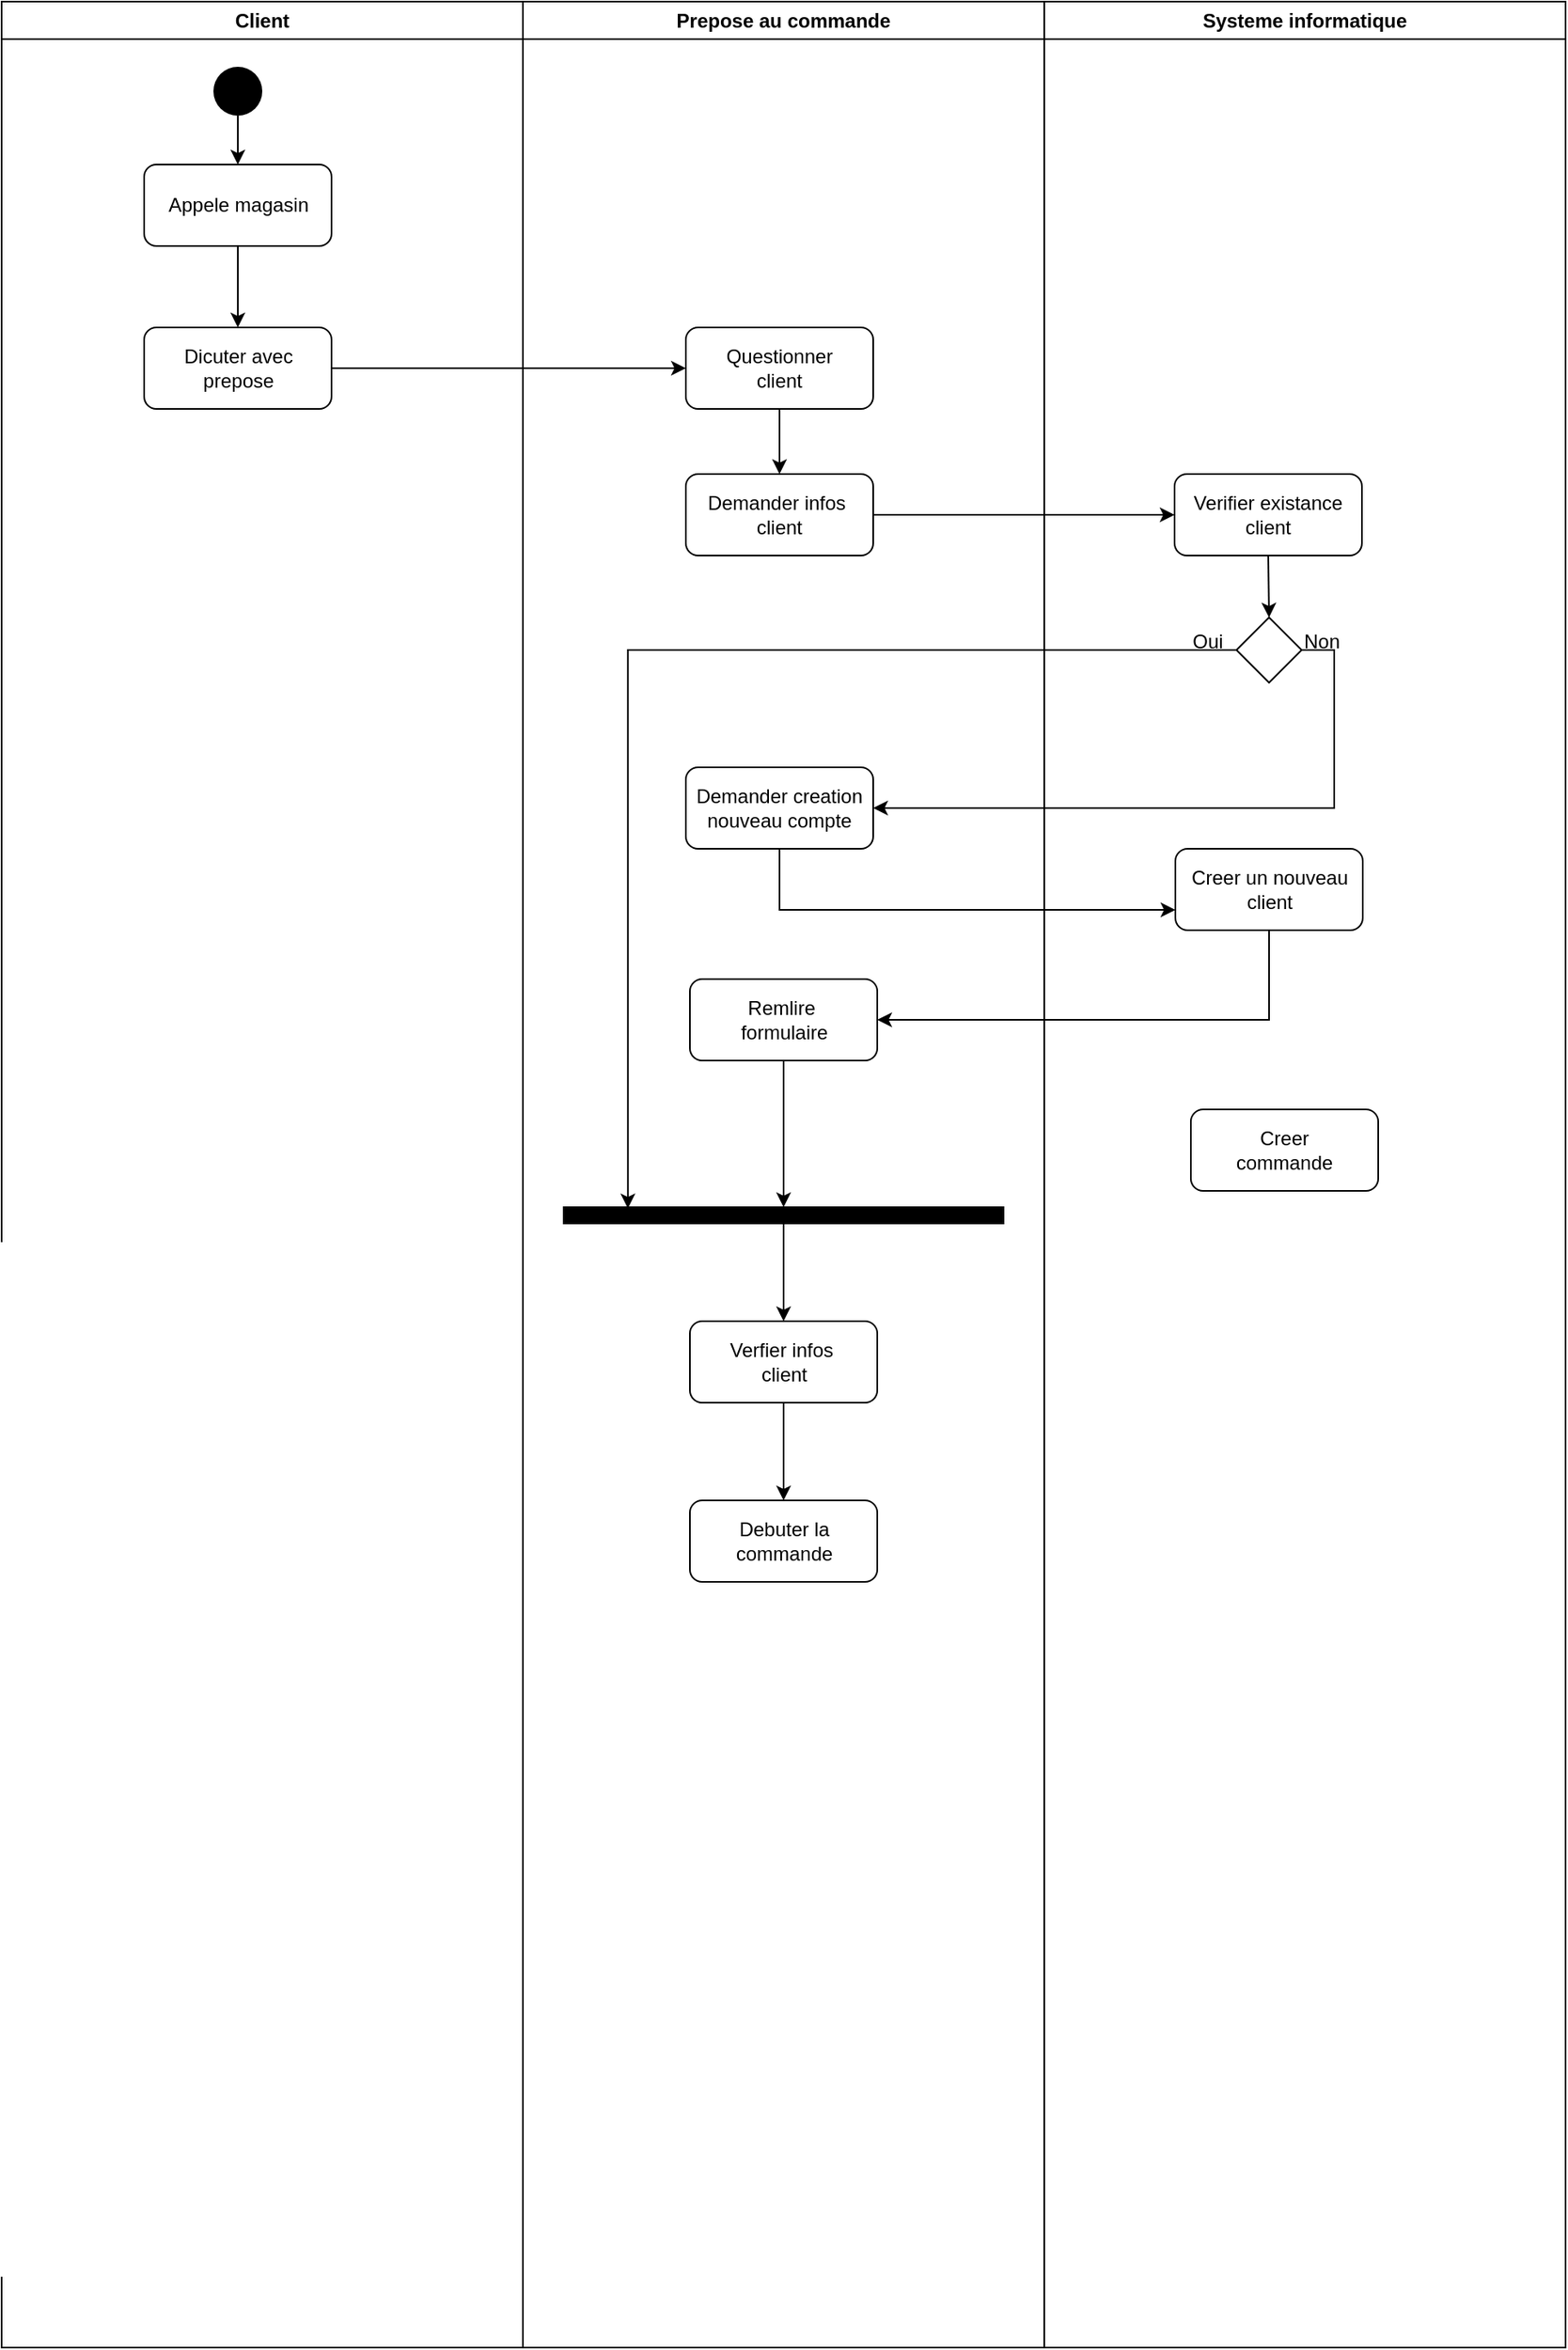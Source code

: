 <mxfile version="26.0.11">
  <diagram name="Page-1" id="e7e014a7-5840-1c2e-5031-d8a46d1fe8dd">
    <mxGraphModel dx="1793" dy="923" grid="1" gridSize="10" guides="1" tooltips="1" connect="1" arrows="1" fold="1" page="1" pageScale="1" pageWidth="1169" pageHeight="826" background="none" math="0" shadow="0">
      <root>
        <mxCell id="0" />
        <mxCell id="1" parent="0" />
        <mxCell id="SlZARnrDJrURZMIs5syG-41" value="Client" style="swimlane;whiteSpace=wrap;html=1;" vertex="1" parent="1">
          <mxGeometry x="80" y="40" width="320" height="1440" as="geometry" />
        </mxCell>
        <mxCell id="SlZARnrDJrURZMIs5syG-48" style="edgeStyle=orthogonalEdgeStyle;rounded=0;orthogonalLoop=1;jettySize=auto;html=1;exitX=0.5;exitY=1;exitDx=0;exitDy=0;entryX=0.5;entryY=0;entryDx=0;entryDy=0;" edge="1" parent="SlZARnrDJrURZMIs5syG-41" source="SlZARnrDJrURZMIs5syG-44" target="SlZARnrDJrURZMIs5syG-47">
          <mxGeometry relative="1" as="geometry" />
        </mxCell>
        <mxCell id="SlZARnrDJrURZMIs5syG-44" value="Appele magasin" style="rounded=1;whiteSpace=wrap;html=1;" vertex="1" parent="SlZARnrDJrURZMIs5syG-41">
          <mxGeometry x="87.5" y="100" width="115" height="50" as="geometry" />
        </mxCell>
        <mxCell id="SlZARnrDJrURZMIs5syG-46" style="edgeStyle=orthogonalEdgeStyle;rounded=0;orthogonalLoop=1;jettySize=auto;html=1;exitX=0.5;exitY=1;exitDx=0;exitDy=0;entryX=0.5;entryY=0;entryDx=0;entryDy=0;" edge="1" parent="SlZARnrDJrURZMIs5syG-41" source="SlZARnrDJrURZMIs5syG-45" target="SlZARnrDJrURZMIs5syG-44">
          <mxGeometry relative="1" as="geometry" />
        </mxCell>
        <mxCell id="SlZARnrDJrURZMIs5syG-45" value="" style="ellipse;fillColor=#000000;strokeColor=none;" vertex="1" parent="SlZARnrDJrURZMIs5syG-41">
          <mxGeometry x="130" y="40" width="30" height="30" as="geometry" />
        </mxCell>
        <mxCell id="SlZARnrDJrURZMIs5syG-47" value="Dicuter avec&lt;div&gt;prepose&lt;/div&gt;" style="rounded=1;whiteSpace=wrap;html=1;" vertex="1" parent="SlZARnrDJrURZMIs5syG-41">
          <mxGeometry x="87.5" y="200" width="115" height="50" as="geometry" />
        </mxCell>
        <mxCell id="SlZARnrDJrURZMIs5syG-42" value="Prepose au commande" style="swimlane;whiteSpace=wrap;html=1;" vertex="1" parent="1">
          <mxGeometry x="400" y="40" width="320" height="1440" as="geometry" />
        </mxCell>
        <mxCell id="SlZARnrDJrURZMIs5syG-52" style="edgeStyle=orthogonalEdgeStyle;rounded=0;orthogonalLoop=1;jettySize=auto;html=1;exitX=0.5;exitY=1;exitDx=0;exitDy=0;entryX=0.5;entryY=0;entryDx=0;entryDy=0;" edge="1" parent="SlZARnrDJrURZMIs5syG-42" source="SlZARnrDJrURZMIs5syG-49" target="SlZARnrDJrURZMIs5syG-51">
          <mxGeometry relative="1" as="geometry" />
        </mxCell>
        <mxCell id="SlZARnrDJrURZMIs5syG-49" value="Questionner&lt;div&gt;client&lt;/div&gt;" style="rounded=1;whiteSpace=wrap;html=1;" vertex="1" parent="SlZARnrDJrURZMIs5syG-42">
          <mxGeometry x="100" y="200" width="115" height="50" as="geometry" />
        </mxCell>
        <mxCell id="SlZARnrDJrURZMIs5syG-51" value="Demander infos&amp;nbsp;&lt;div&gt;client&lt;/div&gt;" style="rounded=1;whiteSpace=wrap;html=1;" vertex="1" parent="SlZARnrDJrURZMIs5syG-42">
          <mxGeometry x="100" y="290" width="115" height="50" as="geometry" />
        </mxCell>
        <mxCell id="SlZARnrDJrURZMIs5syG-89" style="edgeStyle=orthogonalEdgeStyle;rounded=0;orthogonalLoop=1;jettySize=auto;html=1;exitX=0.5;exitY=1;exitDx=0;exitDy=0;" edge="1" parent="SlZARnrDJrURZMIs5syG-42" source="SlZARnrDJrURZMIs5syG-53" target="SlZARnrDJrURZMIs5syG-69">
          <mxGeometry relative="1" as="geometry" />
        </mxCell>
        <mxCell id="SlZARnrDJrURZMIs5syG-53" value="Verfier infos&amp;nbsp;&lt;div&gt;client&lt;/div&gt;" style="rounded=1;whiteSpace=wrap;html=1;" vertex="1" parent="SlZARnrDJrURZMIs5syG-42">
          <mxGeometry x="102.5" y="810" width="115" height="50" as="geometry" />
        </mxCell>
        <mxCell id="SlZARnrDJrURZMIs5syG-61" value="Demander creation&lt;div&gt;nouveau compte&lt;/div&gt;" style="rounded=1;whiteSpace=wrap;html=1;" vertex="1" parent="SlZARnrDJrURZMIs5syG-42">
          <mxGeometry x="100" y="470" width="115" height="50" as="geometry" />
        </mxCell>
        <mxCell id="SlZARnrDJrURZMIs5syG-85" style="edgeStyle=orthogonalEdgeStyle;rounded=0;orthogonalLoop=1;jettySize=auto;html=1;exitX=0.5;exitY=1;exitDx=0;exitDy=0;entryX=0.5;entryY=0;entryDx=0;entryDy=0;" edge="1" parent="SlZARnrDJrURZMIs5syG-42" source="SlZARnrDJrURZMIs5syG-66" target="SlZARnrDJrURZMIs5syG-82">
          <mxGeometry relative="1" as="geometry" />
        </mxCell>
        <mxCell id="SlZARnrDJrURZMIs5syG-66" value="Remlire&amp;nbsp;&lt;div&gt;formulaire&lt;/div&gt;" style="rounded=1;whiteSpace=wrap;html=1;" vertex="1" parent="SlZARnrDJrURZMIs5syG-42">
          <mxGeometry x="102.5" y="600" width="115" height="50" as="geometry" />
        </mxCell>
        <mxCell id="SlZARnrDJrURZMIs5syG-69" value="Debuter la commande" style="rounded=1;whiteSpace=wrap;html=1;" vertex="1" parent="SlZARnrDJrURZMIs5syG-42">
          <mxGeometry x="102.5" y="920" width="115" height="50" as="geometry" />
        </mxCell>
        <mxCell id="SlZARnrDJrURZMIs5syG-88" style="edgeStyle=orthogonalEdgeStyle;rounded=0;orthogonalLoop=1;jettySize=auto;html=1;exitX=0.5;exitY=1;exitDx=0;exitDy=0;entryX=0.5;entryY=0;entryDx=0;entryDy=0;" edge="1" parent="SlZARnrDJrURZMIs5syG-42" source="SlZARnrDJrURZMIs5syG-82" target="SlZARnrDJrURZMIs5syG-53">
          <mxGeometry relative="1" as="geometry" />
        </mxCell>
        <mxCell id="SlZARnrDJrURZMIs5syG-82" value="" style="whiteSpace=wrap;html=1;rounded=0;shadow=0;comic=0;labelBackgroundColor=none;strokeWidth=1;fillColor=#000000;fontFamily=Verdana;fontSize=12;align=center;rotation=0;" vertex="1" parent="SlZARnrDJrURZMIs5syG-42">
          <mxGeometry x="25" y="740" width="270" height="10" as="geometry" />
        </mxCell>
        <mxCell id="SlZARnrDJrURZMIs5syG-43" value="Systeme informatique" style="swimlane;whiteSpace=wrap;html=1;" vertex="1" parent="1">
          <mxGeometry x="720" y="40" width="320" height="1440" as="geometry" />
        </mxCell>
        <mxCell id="SlZARnrDJrURZMIs5syG-58" style="edgeStyle=orthogonalEdgeStyle;rounded=0;orthogonalLoop=1;jettySize=auto;html=1;exitX=0.5;exitY=1;exitDx=0;exitDy=0;entryX=0.5;entryY=0;entryDx=0;entryDy=0;" edge="1" parent="SlZARnrDJrURZMIs5syG-43" source="SlZARnrDJrURZMIs5syG-55" target="SlZARnrDJrURZMIs5syG-57">
          <mxGeometry relative="1" as="geometry" />
        </mxCell>
        <mxCell id="SlZARnrDJrURZMIs5syG-55" value="Verifier existance&lt;div&gt;client&lt;/div&gt;" style="rounded=1;whiteSpace=wrap;html=1;" vertex="1" parent="SlZARnrDJrURZMIs5syG-43">
          <mxGeometry x="80" y="290" width="115" height="50" as="geometry" />
        </mxCell>
        <mxCell id="SlZARnrDJrURZMIs5syG-57" value="" style="rhombus;whiteSpace=wrap;html=1;" vertex="1" parent="SlZARnrDJrURZMIs5syG-43">
          <mxGeometry x="118.0" y="378" width="40" height="40" as="geometry" />
        </mxCell>
        <mxCell id="SlZARnrDJrURZMIs5syG-63" value="Non" style="text;html=1;align=center;verticalAlign=middle;resizable=0;points=[];autosize=1;strokeColor=none;fillColor=none;" vertex="1" parent="SlZARnrDJrURZMIs5syG-43">
          <mxGeometry x="145" y="378" width="50" height="30" as="geometry" />
        </mxCell>
        <mxCell id="SlZARnrDJrURZMIs5syG-65" value="Creer un nouveau&lt;div&gt;client&lt;/div&gt;" style="rounded=1;whiteSpace=wrap;html=1;" vertex="1" parent="SlZARnrDJrURZMIs5syG-43">
          <mxGeometry x="80.5" y="520" width="115" height="50" as="geometry" />
        </mxCell>
        <mxCell id="SlZARnrDJrURZMIs5syG-70" value="Creer&lt;div&gt;commande&lt;/div&gt;" style="rounded=1;whiteSpace=wrap;html=1;" vertex="1" parent="SlZARnrDJrURZMIs5syG-43">
          <mxGeometry x="90" y="680" width="115" height="50" as="geometry" />
        </mxCell>
        <mxCell id="SlZARnrDJrURZMIs5syG-50" style="edgeStyle=orthogonalEdgeStyle;rounded=0;orthogonalLoop=1;jettySize=auto;html=1;exitX=1;exitY=0.5;exitDx=0;exitDy=0;entryX=0;entryY=0.5;entryDx=0;entryDy=0;" edge="1" parent="1" source="SlZARnrDJrURZMIs5syG-47" target="SlZARnrDJrURZMIs5syG-49">
          <mxGeometry relative="1" as="geometry" />
        </mxCell>
        <mxCell id="SlZARnrDJrURZMIs5syG-56" style="edgeStyle=orthogonalEdgeStyle;rounded=0;orthogonalLoop=1;jettySize=auto;html=1;exitX=1;exitY=0.5;exitDx=0;exitDy=0;entryX=0;entryY=0.5;entryDx=0;entryDy=0;" edge="1" parent="1" source="SlZARnrDJrURZMIs5syG-51" target="SlZARnrDJrURZMIs5syG-55">
          <mxGeometry relative="1" as="geometry" />
        </mxCell>
        <mxCell id="SlZARnrDJrURZMIs5syG-60" value="Oui" style="text;html=1;align=center;verticalAlign=middle;resizable=0;points=[];autosize=1;strokeColor=none;fillColor=none;" vertex="1" parent="1">
          <mxGeometry x="800" y="418" width="40" height="30" as="geometry" />
        </mxCell>
        <mxCell id="SlZARnrDJrURZMIs5syG-62" style="edgeStyle=orthogonalEdgeStyle;rounded=0;orthogonalLoop=1;jettySize=auto;html=1;exitX=1;exitY=0.5;exitDx=0;exitDy=0;entryX=1;entryY=0.5;entryDx=0;entryDy=0;" edge="1" parent="1" source="SlZARnrDJrURZMIs5syG-57" target="SlZARnrDJrURZMIs5syG-61">
          <mxGeometry relative="1" as="geometry" />
        </mxCell>
        <mxCell id="SlZARnrDJrURZMIs5syG-74" style="edgeStyle=orthogonalEdgeStyle;rounded=0;orthogonalLoop=1;jettySize=auto;html=1;exitX=0.5;exitY=1;exitDx=0;exitDy=0;entryX=0;entryY=0.75;entryDx=0;entryDy=0;" edge="1" parent="1" source="SlZARnrDJrURZMIs5syG-61" target="SlZARnrDJrURZMIs5syG-65">
          <mxGeometry relative="1" as="geometry" />
        </mxCell>
        <mxCell id="SlZARnrDJrURZMIs5syG-75" style="edgeStyle=orthogonalEdgeStyle;rounded=0;orthogonalLoop=1;jettySize=auto;html=1;exitX=0.5;exitY=1;exitDx=0;exitDy=0;entryX=1;entryY=0.5;entryDx=0;entryDy=0;" edge="1" parent="1" source="SlZARnrDJrURZMIs5syG-65" target="SlZARnrDJrURZMIs5syG-66">
          <mxGeometry relative="1" as="geometry" />
        </mxCell>
        <mxCell id="SlZARnrDJrURZMIs5syG-83" style="edgeStyle=orthogonalEdgeStyle;rounded=0;orthogonalLoop=1;jettySize=auto;html=1;exitX=0;exitY=0.5;exitDx=0;exitDy=0;entryX=0.146;entryY=0.075;entryDx=0;entryDy=0;entryPerimeter=0;" edge="1" parent="1" source="SlZARnrDJrURZMIs5syG-57" target="SlZARnrDJrURZMIs5syG-82">
          <mxGeometry relative="1" as="geometry" />
        </mxCell>
      </root>
    </mxGraphModel>
  </diagram>
</mxfile>
